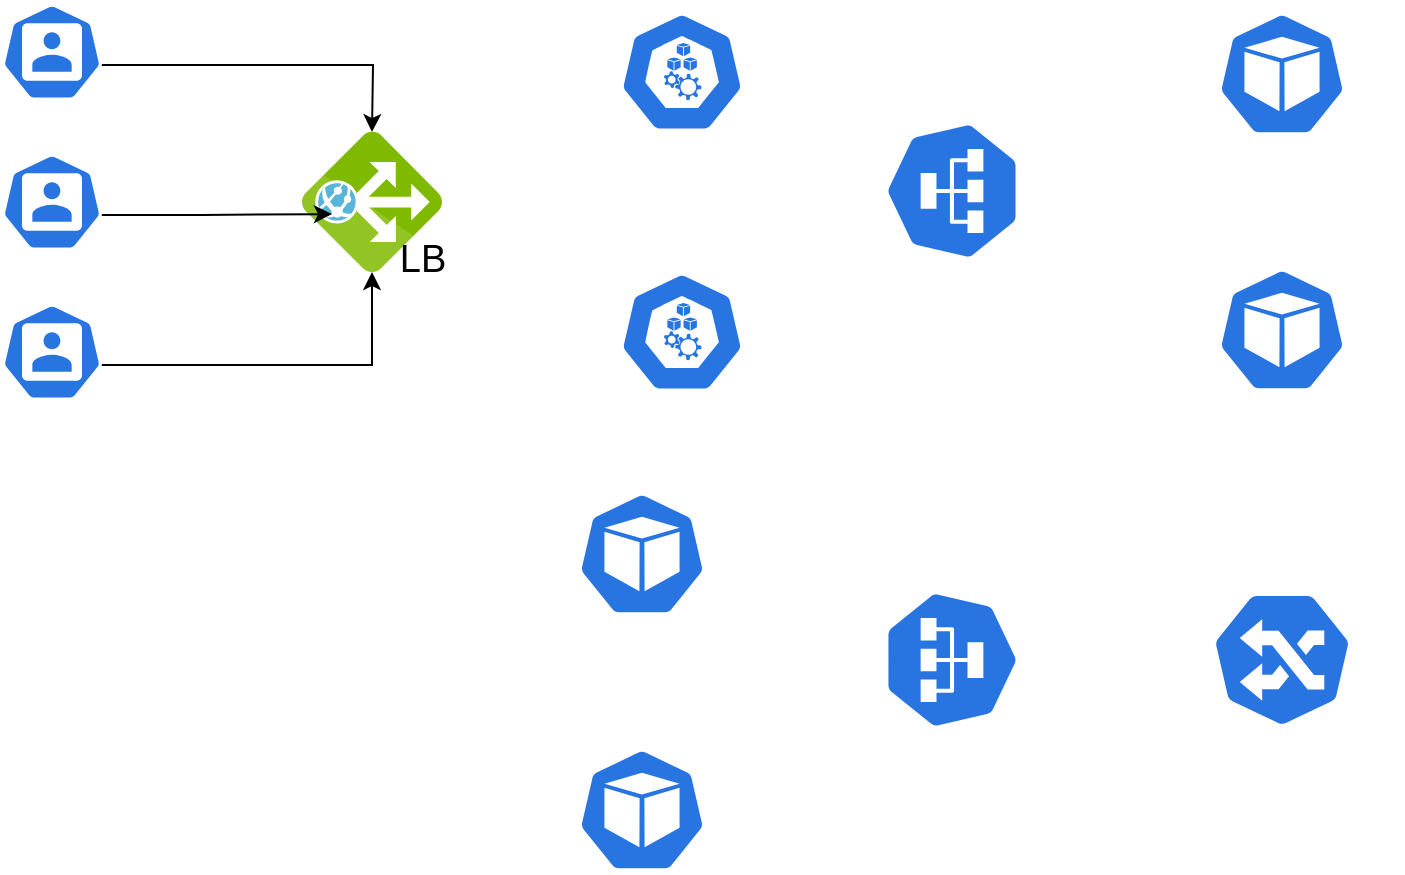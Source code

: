 <mxfile version="17.1.5" type="github">
  <diagram id="T-z73qjj3EYtQLlv2BbI" name="第 1 页">
    <mxGraphModel dx="1021" dy="529" grid="1" gridSize="10" guides="1" tooltips="1" connect="1" arrows="1" fold="1" page="1" pageScale="1" pageWidth="980" pageHeight="1390" math="0" shadow="0">
      <root>
        <mxCell id="0" />
        <mxCell id="1" parent="0" />
        <mxCell id="6sAhm8Tma2SEbeLi_Sfp-23" style="edgeStyle=orthogonalEdgeStyle;rounded=0;orthogonalLoop=1;jettySize=auto;html=1;exitX=0.995;exitY=0.63;exitDx=0;exitDy=0;exitPerimeter=0;fontSize=19;" edge="1" parent="1" source="6sAhm8Tma2SEbeLi_Sfp-3">
          <mxGeometry relative="1" as="geometry">
            <mxPoint x="225" y="130" as="targetPoint" />
          </mxGeometry>
        </mxCell>
        <mxCell id="6sAhm8Tma2SEbeLi_Sfp-3" value="" style="sketch=0;html=1;dashed=0;whitespace=wrap;fillColor=#2875E2;strokeColor=#ffffff;points=[[0.005,0.63,0],[0.1,0.2,0],[0.9,0.2,0],[0.5,0,0],[0.995,0.63,0],[0.72,0.99,0],[0.5,1,0],[0.28,0.99,0]];shape=mxgraph.kubernetes.icon;prIcon=user" vertex="1" parent="1">
          <mxGeometry x="40" y="65" width="50" height="50" as="geometry" />
        </mxCell>
        <mxCell id="6sAhm8Tma2SEbeLi_Sfp-4" value="" style="sketch=0;aspect=fixed;html=1;points=[];align=center;image;fontSize=12;image=img/lib/mscae/Application_Gateway.svg;rotation=-90;" vertex="1" parent="1">
          <mxGeometry x="190" y="130" width="70" height="70" as="geometry" />
        </mxCell>
        <mxCell id="6sAhm8Tma2SEbeLi_Sfp-21" style="edgeStyle=orthogonalEdgeStyle;rounded=0;orthogonalLoop=1;jettySize=auto;html=1;exitX=0.995;exitY=0.63;exitDx=0;exitDy=0;exitPerimeter=0;entryX=0.414;entryY=0.214;entryDx=0;entryDy=0;entryPerimeter=0;fontSize=19;" edge="1" parent="1" source="6sAhm8Tma2SEbeLi_Sfp-5" target="6sAhm8Tma2SEbeLi_Sfp-4">
          <mxGeometry relative="1" as="geometry" />
        </mxCell>
        <mxCell id="6sAhm8Tma2SEbeLi_Sfp-5" value="" style="sketch=0;html=1;dashed=0;whitespace=wrap;fillColor=#2875E2;strokeColor=#ffffff;points=[[0.005,0.63,0],[0.1,0.2,0],[0.9,0.2,0],[0.5,0,0],[0.995,0.63,0],[0.72,0.99,0],[0.5,1,0],[0.28,0.99,0]];shape=mxgraph.kubernetes.icon;prIcon=user" vertex="1" parent="1">
          <mxGeometry x="40" y="140" width="50" height="50" as="geometry" />
        </mxCell>
        <mxCell id="6sAhm8Tma2SEbeLi_Sfp-24" style="edgeStyle=orthogonalEdgeStyle;rounded=0;orthogonalLoop=1;jettySize=auto;html=1;exitX=0.995;exitY=0.63;exitDx=0;exitDy=0;exitPerimeter=0;fontSize=19;" edge="1" parent="1" source="6sAhm8Tma2SEbeLi_Sfp-6" target="6sAhm8Tma2SEbeLi_Sfp-4">
          <mxGeometry relative="1" as="geometry" />
        </mxCell>
        <mxCell id="6sAhm8Tma2SEbeLi_Sfp-6" value="" style="sketch=0;html=1;dashed=0;whitespace=wrap;fillColor=#2875E2;strokeColor=#ffffff;points=[[0.005,0.63,0],[0.1,0.2,0],[0.9,0.2,0],[0.5,0,0],[0.995,0.63,0],[0.72,0.99,0],[0.5,1,0],[0.28,0.99,0]];shape=mxgraph.kubernetes.icon;prIcon=user" vertex="1" parent="1">
          <mxGeometry x="40" y="215" width="50" height="50" as="geometry" />
        </mxCell>
        <mxCell id="6sAhm8Tma2SEbeLi_Sfp-7" value="&lt;font style=&quot;font-size: 19px&quot;&gt;LB&lt;/font&gt;" style="text;html=1;align=center;verticalAlign=middle;resizable=0;points=[];autosize=1;strokeColor=none;fillColor=none;" vertex="1" parent="1">
          <mxGeometry x="230" y="184" width="40" height="20" as="geometry" />
        </mxCell>
        <mxCell id="6sAhm8Tma2SEbeLi_Sfp-8" value="" style="sketch=0;html=1;dashed=0;whitespace=wrap;fillColor=#2875E2;strokeColor=#ffffff;points=[[0.005,0.63,0],[0.1,0.2,0],[0.9,0.2,0],[0.5,0,0],[0.995,0.63,0],[0.72,0.99,0],[0.5,1,0],[0.28,0.99,0]];shape=mxgraph.kubernetes.icon;prIcon=node;fontSize=19;" vertex="1" parent="1">
          <mxGeometry x="330" y="70" width="100" height="60" as="geometry" />
        </mxCell>
        <mxCell id="6sAhm8Tma2SEbeLi_Sfp-9" value="" style="sketch=0;html=1;dashed=0;whitespace=wrap;fillColor=#2875E2;strokeColor=#ffffff;points=[[0.005,0.63,0],[0.1,0.2,0],[0.9,0.2,0],[0.5,0,0],[0.995,0.63,0],[0.72,0.99,0],[0.5,1,0],[0.28,0.99,0]];shape=mxgraph.kubernetes.icon;prIcon=node;fontSize=19;" vertex="1" parent="1">
          <mxGeometry x="330" y="200" width="100" height="60" as="geometry" />
        </mxCell>
        <mxCell id="6sAhm8Tma2SEbeLi_Sfp-10" value="" style="sketch=0;html=1;dashed=0;whitespace=wrap;fillColor=#2875E2;strokeColor=#ffffff;points=[[0.005,0.63,0],[0.1,0.2,0],[0.9,0.2,0],[0.5,0,0],[0.995,0.63,0],[0.72,0.99,0],[0.5,1,0],[0.28,0.99,0]];shape=mxgraph.kubernetes.icon;prIcon=svc;fontSize=19;rotation=-90;" vertex="1" parent="1">
          <mxGeometry x="480" y="115" width="70" height="89" as="geometry" />
        </mxCell>
        <mxCell id="6sAhm8Tma2SEbeLi_Sfp-11" value="" style="sketch=0;html=1;dashed=0;whitespace=wrap;fillColor=#2875E2;strokeColor=#ffffff;points=[[0.005,0.63,0],[0.1,0.2,0],[0.9,0.2,0],[0.5,0,0],[0.995,0.63,0],[0.72,0.99,0],[0.5,1,0],[0.28,0.99,0]];shape=mxgraph.kubernetes.icon;prIcon=pod;fontSize=19;" vertex="1" parent="1">
          <mxGeometry x="630" y="198" width="100" height="62" as="geometry" />
        </mxCell>
        <mxCell id="6sAhm8Tma2SEbeLi_Sfp-12" value="" style="sketch=0;html=1;dashed=0;whitespace=wrap;fillColor=#2875E2;strokeColor=#ffffff;points=[[0.005,0.63,0],[0.1,0.2,0],[0.9,0.2,0],[0.5,0,0],[0.995,0.63,0],[0.72,0.99,0],[0.5,1,0],[0.28,0.99,0]];shape=mxgraph.kubernetes.icon;prIcon=pod;fontSize=19;" vertex="1" parent="1">
          <mxGeometry x="630" y="70" width="100" height="62" as="geometry" />
        </mxCell>
        <mxCell id="6sAhm8Tma2SEbeLi_Sfp-13" value="" style="sketch=0;html=1;dashed=0;whitespace=wrap;fillColor=#2875E2;strokeColor=#ffffff;points=[[0.005,0.63,0],[0.1,0.2,0],[0.9,0.2,0],[0.5,0,0],[0.995,0.63,0],[0.72,0.99,0],[0.5,1,0],[0.28,0.99,0]];shape=mxgraph.kubernetes.icon;prIcon=ing;fontSize=19;rotation=-180;" vertex="1" parent="1">
          <mxGeometry x="620" y="360" width="120" height="68" as="geometry" />
        </mxCell>
        <mxCell id="6sAhm8Tma2SEbeLi_Sfp-14" value="" style="sketch=0;html=1;dashed=0;whitespace=wrap;fillColor=#2875E2;strokeColor=#ffffff;points=[[0.005,0.63,0],[0.1,0.2,0],[0.9,0.2,0],[0.5,0,0],[0.995,0.63,0],[0.72,0.99,0],[0.5,1,0],[0.28,0.99,0]];shape=mxgraph.kubernetes.icon;prIcon=svc;fontSize=19;rotation=90;" vertex="1" parent="1">
          <mxGeometry x="480" y="349.5" width="70" height="89" as="geometry" />
        </mxCell>
        <mxCell id="6sAhm8Tma2SEbeLi_Sfp-15" value="" style="sketch=0;html=1;dashed=0;whitespace=wrap;fillColor=#2875E2;strokeColor=#ffffff;points=[[0.005,0.63,0],[0.1,0.2,0],[0.9,0.2,0],[0.5,0,0],[0.995,0.63,0],[0.72,0.99,0],[0.5,1,0],[0.28,0.99,0]];shape=mxgraph.kubernetes.icon;prIcon=pod;fontSize=19;" vertex="1" parent="1">
          <mxGeometry x="630" y="198" width="100" height="62" as="geometry" />
        </mxCell>
        <mxCell id="6sAhm8Tma2SEbeLi_Sfp-16" value="" style="sketch=0;html=1;dashed=0;whitespace=wrap;fillColor=#2875E2;strokeColor=#ffffff;points=[[0.005,0.63,0],[0.1,0.2,0],[0.9,0.2,0],[0.5,0,0],[0.995,0.63,0],[0.72,0.99,0],[0.5,1,0],[0.28,0.99,0]];shape=mxgraph.kubernetes.icon;prIcon=pod;fontSize=19;" vertex="1" parent="1">
          <mxGeometry x="310" y="310" width="100" height="62" as="geometry" />
        </mxCell>
        <mxCell id="6sAhm8Tma2SEbeLi_Sfp-17" value="" style="sketch=0;html=1;dashed=0;whitespace=wrap;fillColor=#2875E2;strokeColor=#ffffff;points=[[0.005,0.63,0],[0.1,0.2,0],[0.9,0.2,0],[0.5,0,0],[0.995,0.63,0],[0.72,0.99,0],[0.5,1,0],[0.28,0.99,0]];shape=mxgraph.kubernetes.icon;prIcon=pod;fontSize=19;" vertex="1" parent="1">
          <mxGeometry x="310" y="438" width="100" height="62" as="geometry" />
        </mxCell>
      </root>
    </mxGraphModel>
  </diagram>
</mxfile>
